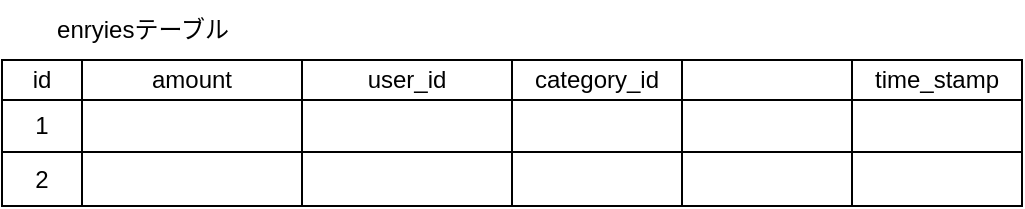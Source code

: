 <mxfile version="28.2.5">
  <diagram name="ページ1" id="EQnvLlWZrg9zfgVWwC-V">
    <mxGraphModel dx="788" dy="469" grid="1" gridSize="10" guides="1" tooltips="1" connect="1" arrows="1" fold="1" page="1" pageScale="1" pageWidth="1169" pageHeight="1654" math="0" shadow="0">
      <root>
        <mxCell id="0" />
        <mxCell id="1" parent="0" />
        <mxCell id="BKyGhZd5OxgO7SiPaVuF-1" value="" style="shape=table;startSize=0;container=1;collapsible=0;childLayout=tableLayout;" vertex="1" parent="1">
          <mxGeometry x="30" y="48" width="510" height="73" as="geometry" />
        </mxCell>
        <mxCell id="BKyGhZd5OxgO7SiPaVuF-2" value="" style="shape=tableRow;horizontal=0;startSize=0;swimlaneHead=0;swimlaneBody=0;strokeColor=inherit;top=0;left=0;bottom=0;right=0;collapsible=0;dropTarget=0;fillColor=none;points=[[0,0.5],[1,0.5]];portConstraint=eastwest;" vertex="1" parent="BKyGhZd5OxgO7SiPaVuF-1">
          <mxGeometry width="510" height="20" as="geometry" />
        </mxCell>
        <mxCell id="BKyGhZd5OxgO7SiPaVuF-3" value="id" style="shape=partialRectangle;html=1;whiteSpace=wrap;connectable=0;strokeColor=inherit;overflow=hidden;fillColor=none;top=0;left=0;bottom=0;right=0;pointerEvents=1;" vertex="1" parent="BKyGhZd5OxgO7SiPaVuF-2">
          <mxGeometry width="40" height="20" as="geometry">
            <mxRectangle width="40" height="20" as="alternateBounds" />
          </mxGeometry>
        </mxCell>
        <mxCell id="BKyGhZd5OxgO7SiPaVuF-4" value="amount" style="shape=partialRectangle;html=1;whiteSpace=wrap;connectable=0;strokeColor=inherit;overflow=hidden;fillColor=none;top=0;left=0;bottom=0;right=0;pointerEvents=1;" vertex="1" parent="BKyGhZd5OxgO7SiPaVuF-2">
          <mxGeometry x="40" width="110" height="20" as="geometry">
            <mxRectangle width="110" height="20" as="alternateBounds" />
          </mxGeometry>
        </mxCell>
        <mxCell id="BKyGhZd5OxgO7SiPaVuF-5" value="user_id" style="shape=partialRectangle;html=1;whiteSpace=wrap;connectable=0;strokeColor=inherit;overflow=hidden;fillColor=none;top=0;left=0;bottom=0;right=0;pointerEvents=1;" vertex="1" parent="BKyGhZd5OxgO7SiPaVuF-2">
          <mxGeometry x="150" width="105" height="20" as="geometry">
            <mxRectangle width="105" height="20" as="alternateBounds" />
          </mxGeometry>
        </mxCell>
        <mxCell id="BKyGhZd5OxgO7SiPaVuF-6" value="category_id" style="shape=partialRectangle;html=1;whiteSpace=wrap;connectable=0;strokeColor=inherit;overflow=hidden;fillColor=none;top=0;left=0;bottom=0;right=0;pointerEvents=1;" vertex="1" parent="BKyGhZd5OxgO7SiPaVuF-2">
          <mxGeometry x="255" width="85" height="20" as="geometry">
            <mxRectangle width="85" height="20" as="alternateBounds" />
          </mxGeometry>
        </mxCell>
        <mxCell id="BKyGhZd5OxgO7SiPaVuF-7" value="" style="shape=partialRectangle;html=1;whiteSpace=wrap;connectable=0;strokeColor=inherit;overflow=hidden;fillColor=none;top=0;left=0;bottom=0;right=0;pointerEvents=1;" vertex="1" parent="BKyGhZd5OxgO7SiPaVuF-2">
          <mxGeometry x="340" width="85" height="20" as="geometry">
            <mxRectangle width="85" height="20" as="alternateBounds" />
          </mxGeometry>
        </mxCell>
        <mxCell id="BKyGhZd5OxgO7SiPaVuF-8" value="time_stamp" style="shape=partialRectangle;html=1;whiteSpace=wrap;connectable=0;strokeColor=inherit;overflow=hidden;fillColor=none;top=0;left=0;bottom=0;right=0;pointerEvents=1;" vertex="1" parent="BKyGhZd5OxgO7SiPaVuF-2">
          <mxGeometry x="425" width="85" height="20" as="geometry">
            <mxRectangle width="85" height="20" as="alternateBounds" />
          </mxGeometry>
        </mxCell>
        <mxCell id="BKyGhZd5OxgO7SiPaVuF-9" value="" style="shape=tableRow;horizontal=0;startSize=0;swimlaneHead=0;swimlaneBody=0;strokeColor=inherit;top=0;left=0;bottom=0;right=0;collapsible=0;dropTarget=0;fillColor=none;points=[[0,0.5],[1,0.5]];portConstraint=eastwest;" vertex="1" parent="BKyGhZd5OxgO7SiPaVuF-1">
          <mxGeometry y="20" width="510" height="26" as="geometry" />
        </mxCell>
        <mxCell id="BKyGhZd5OxgO7SiPaVuF-10" value="1" style="shape=partialRectangle;html=1;whiteSpace=wrap;connectable=0;strokeColor=inherit;overflow=hidden;fillColor=none;top=0;left=0;bottom=0;right=0;pointerEvents=1;" vertex="1" parent="BKyGhZd5OxgO7SiPaVuF-9">
          <mxGeometry width="40" height="26" as="geometry">
            <mxRectangle width="40" height="26" as="alternateBounds" />
          </mxGeometry>
        </mxCell>
        <mxCell id="BKyGhZd5OxgO7SiPaVuF-11" value="" style="shape=partialRectangle;html=1;whiteSpace=wrap;connectable=0;strokeColor=inherit;overflow=hidden;fillColor=none;top=0;left=0;bottom=0;right=0;pointerEvents=1;" vertex="1" parent="BKyGhZd5OxgO7SiPaVuF-9">
          <mxGeometry x="40" width="110" height="26" as="geometry">
            <mxRectangle width="110" height="26" as="alternateBounds" />
          </mxGeometry>
        </mxCell>
        <mxCell id="BKyGhZd5OxgO7SiPaVuF-12" value="" style="shape=partialRectangle;html=1;whiteSpace=wrap;connectable=0;strokeColor=inherit;overflow=hidden;fillColor=none;top=0;left=0;bottom=0;right=0;pointerEvents=1;" vertex="1" parent="BKyGhZd5OxgO7SiPaVuF-9">
          <mxGeometry x="150" width="105" height="26" as="geometry">
            <mxRectangle width="105" height="26" as="alternateBounds" />
          </mxGeometry>
        </mxCell>
        <mxCell id="BKyGhZd5OxgO7SiPaVuF-13" value="" style="shape=partialRectangle;html=1;whiteSpace=wrap;connectable=0;strokeColor=inherit;overflow=hidden;fillColor=none;top=0;left=0;bottom=0;right=0;pointerEvents=1;" vertex="1" parent="BKyGhZd5OxgO7SiPaVuF-9">
          <mxGeometry x="255" width="85" height="26" as="geometry">
            <mxRectangle width="85" height="26" as="alternateBounds" />
          </mxGeometry>
        </mxCell>
        <mxCell id="BKyGhZd5OxgO7SiPaVuF-14" value="" style="shape=partialRectangle;html=1;whiteSpace=wrap;connectable=0;strokeColor=inherit;overflow=hidden;fillColor=none;top=0;left=0;bottom=0;right=0;pointerEvents=1;" vertex="1" parent="BKyGhZd5OxgO7SiPaVuF-9">
          <mxGeometry x="340" width="85" height="26" as="geometry">
            <mxRectangle width="85" height="26" as="alternateBounds" />
          </mxGeometry>
        </mxCell>
        <mxCell id="BKyGhZd5OxgO7SiPaVuF-15" value="" style="shape=partialRectangle;html=1;whiteSpace=wrap;connectable=0;strokeColor=inherit;overflow=hidden;fillColor=none;top=0;left=0;bottom=0;right=0;pointerEvents=1;" vertex="1" parent="BKyGhZd5OxgO7SiPaVuF-9">
          <mxGeometry x="425" width="85" height="26" as="geometry">
            <mxRectangle width="85" height="26" as="alternateBounds" />
          </mxGeometry>
        </mxCell>
        <mxCell id="BKyGhZd5OxgO7SiPaVuF-16" value="" style="shape=tableRow;horizontal=0;startSize=0;swimlaneHead=0;swimlaneBody=0;strokeColor=inherit;top=0;left=0;bottom=0;right=0;collapsible=0;dropTarget=0;fillColor=none;points=[[0,0.5],[1,0.5]];portConstraint=eastwest;" vertex="1" parent="BKyGhZd5OxgO7SiPaVuF-1">
          <mxGeometry y="46" width="510" height="27" as="geometry" />
        </mxCell>
        <mxCell id="BKyGhZd5OxgO7SiPaVuF-17" value="2" style="shape=partialRectangle;html=1;whiteSpace=wrap;connectable=0;strokeColor=inherit;overflow=hidden;fillColor=none;top=0;left=0;bottom=0;right=0;pointerEvents=1;" vertex="1" parent="BKyGhZd5OxgO7SiPaVuF-16">
          <mxGeometry width="40" height="27" as="geometry">
            <mxRectangle width="40" height="27" as="alternateBounds" />
          </mxGeometry>
        </mxCell>
        <mxCell id="BKyGhZd5OxgO7SiPaVuF-18" value="" style="shape=partialRectangle;html=1;whiteSpace=wrap;connectable=0;strokeColor=inherit;overflow=hidden;fillColor=none;top=0;left=0;bottom=0;right=0;pointerEvents=1;" vertex="1" parent="BKyGhZd5OxgO7SiPaVuF-16">
          <mxGeometry x="40" width="110" height="27" as="geometry">
            <mxRectangle width="110" height="27" as="alternateBounds" />
          </mxGeometry>
        </mxCell>
        <mxCell id="BKyGhZd5OxgO7SiPaVuF-19" value="" style="shape=partialRectangle;html=1;whiteSpace=wrap;connectable=0;strokeColor=inherit;overflow=hidden;fillColor=none;top=0;left=0;bottom=0;right=0;pointerEvents=1;" vertex="1" parent="BKyGhZd5OxgO7SiPaVuF-16">
          <mxGeometry x="150" width="105" height="27" as="geometry">
            <mxRectangle width="105" height="27" as="alternateBounds" />
          </mxGeometry>
        </mxCell>
        <mxCell id="BKyGhZd5OxgO7SiPaVuF-20" value="" style="shape=partialRectangle;html=1;whiteSpace=wrap;connectable=0;strokeColor=inherit;overflow=hidden;fillColor=none;top=0;left=0;bottom=0;right=0;pointerEvents=1;" vertex="1" parent="BKyGhZd5OxgO7SiPaVuF-16">
          <mxGeometry x="255" width="85" height="27" as="geometry">
            <mxRectangle width="85" height="27" as="alternateBounds" />
          </mxGeometry>
        </mxCell>
        <mxCell id="BKyGhZd5OxgO7SiPaVuF-21" value="" style="shape=partialRectangle;html=1;whiteSpace=wrap;connectable=0;strokeColor=inherit;overflow=hidden;fillColor=none;top=0;left=0;bottom=0;right=0;pointerEvents=1;" vertex="1" parent="BKyGhZd5OxgO7SiPaVuF-16">
          <mxGeometry x="340" width="85" height="27" as="geometry">
            <mxRectangle width="85" height="27" as="alternateBounds" />
          </mxGeometry>
        </mxCell>
        <mxCell id="BKyGhZd5OxgO7SiPaVuF-22" value="" style="shape=partialRectangle;html=1;whiteSpace=wrap;connectable=0;strokeColor=inherit;overflow=hidden;fillColor=none;top=0;left=0;bottom=0;right=0;pointerEvents=1;" vertex="1" parent="BKyGhZd5OxgO7SiPaVuF-16">
          <mxGeometry x="425" width="85" height="27" as="geometry">
            <mxRectangle width="85" height="27" as="alternateBounds" />
          </mxGeometry>
        </mxCell>
        <mxCell id="BKyGhZd5OxgO7SiPaVuF-23" value="enryiesテーブル" style="text;html=1;align=center;verticalAlign=middle;resizable=0;points=[];autosize=1;strokeColor=none;fillColor=none;" vertex="1" parent="1">
          <mxGeometry x="45" y="18" width="110" height="30" as="geometry" />
        </mxCell>
      </root>
    </mxGraphModel>
  </diagram>
</mxfile>
